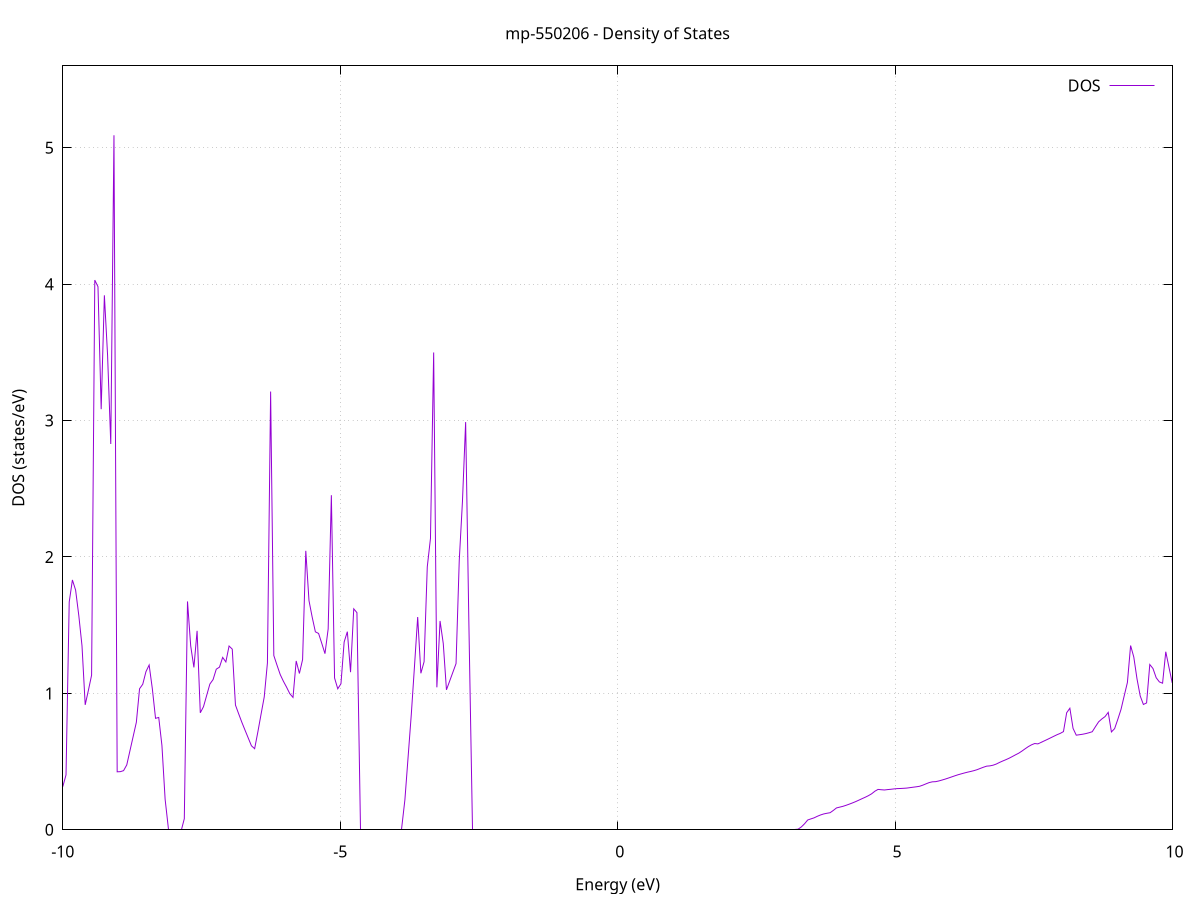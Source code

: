 set title 'mp-550206 - Density of States'
set xlabel 'Energy (eV)'
set ylabel 'DOS (states/eV)'
set grid
set xrange [-10:10]
set yrange [0:5.601]
set xzeroaxis lt -1
set terminal png size 800,600
set output 'mp-550206_dos_gnuplot.png'
plot '-' using 1:2 with lines title 'DOS'
-28.610100 0.000000
-28.552400 0.000000
-28.494800 0.000000
-28.437200 0.000000
-28.379600 0.000000
-28.322000 0.000000
-28.264400 0.000000
-28.206700 0.000000
-28.149100 0.000000
-28.091500 0.000000
-28.033900 0.000000
-27.976300 0.000000
-27.918700 0.000000
-27.861000 0.000000
-27.803400 0.000000
-27.745800 0.000000
-27.688200 0.000000
-27.630600 0.000000
-27.572900 0.000000
-27.515300 0.000000
-27.457700 0.000000
-27.400100 0.000000
-27.342500 0.000000
-27.284900 0.000000
-27.227200 0.000000
-27.169600 0.000000
-27.112000 0.000000
-27.054400 0.000000
-26.996800 0.000000
-26.939100 0.000000
-26.881500 0.000000
-26.823900 0.000000
-26.766300 0.000000
-26.708700 0.000000
-26.651100 0.000000
-26.593400 0.000000
-26.535800 0.000000
-26.478200 0.000000
-26.420600 0.000000
-26.363000 0.000000
-26.305300 0.000000
-26.247700 0.000000
-26.190100 0.000000
-26.132500 0.000000
-26.074900 0.000000
-26.017300 0.000000
-25.959600 0.000000
-25.902000 0.000000
-25.844400 0.000000
-25.786800 0.000000
-25.729200 0.000000
-25.671600 0.000000
-25.613900 0.000000
-25.556300 0.000000
-25.498700 0.000000
-25.441100 0.000000
-25.383500 0.000000
-25.325800 0.000000
-25.268200 0.000000
-25.210600 0.000000
-25.153000 0.000000
-25.095400 0.000000
-25.037800 0.000000
-24.980100 0.000000
-24.922500 0.000000
-24.864900 0.000000
-24.807300 0.000000
-24.749700 0.000000
-24.692000 0.000000
-24.634400 0.000000
-24.576800 0.000000
-24.519200 0.000000
-24.461600 0.000000
-24.404000 0.000000
-24.346300 0.000000
-24.288700 0.000000
-24.231100 0.000000
-24.173500 0.000000
-24.115900 0.000000
-24.058200 0.000000
-24.000600 0.000000
-23.943000 0.000000
-23.885400 0.000000
-23.827800 0.000000
-23.770200 0.000000
-23.712500 0.000000
-23.654900 0.000000
-23.597300 0.000000
-23.539700 0.000000
-23.482100 0.000000
-23.424500 0.000000
-23.366800 0.026800
-23.309200 0.324700
-23.251600 0.257000
-23.194000 0.285600
-23.136400 0.314200
-23.078700 0.316800
-23.021100 0.301200
-22.963500 0.315100
-22.905900 0.329000
-22.848300 0.343000
-22.790700 0.347500
-22.733000 0.357400
-22.675400 0.367300
-22.617800 0.379000
-22.560200 0.391700
-22.502600 0.404400
-22.444900 0.421100
-22.387300 0.449400
-22.329700 0.470500
-22.272100 0.491600
-22.214500 0.512500
-22.156900 0.533100
-22.099200 0.553700
-22.041600 0.646100
-21.984000 0.712300
-21.926400 0.774000
-21.868800 0.846400
-21.811100 0.945300
-21.753500 1.373600
-21.695900 1.150900
-21.638300 0.813200
-21.580700 0.826200
-21.523100 3.514100
-21.465400 3.202800
-21.407800 2.339200
-21.350200 1.834200
-21.292600 1.631000
-21.235000 1.373600
-21.177400 1.226700
-21.119700 1.077400
-21.062100 1.008100
-21.004500 0.348400
-20.946900 0.000000
-20.889300 0.000000
-20.831600 0.000000
-20.774000 0.000000
-20.716400 0.000000
-20.658800 0.000000
-20.601200 0.000000
-20.543600 0.000000
-20.485900 0.000000
-20.428300 0.000000
-20.370700 0.000000
-20.313100 0.000000
-20.255500 0.000000
-20.197800 0.000000
-20.140200 0.000000
-20.082600 0.000000
-20.025000 0.000000
-19.967400 0.000000
-19.909800 0.000000
-19.852100 0.000000
-19.794500 0.000000
-19.736900 0.000000
-19.679300 0.000000
-19.621700 0.000000
-19.564000 0.000000
-19.506400 0.000000
-19.448800 0.000000
-19.391200 0.000000
-19.333600 0.000000
-19.276000 0.000000
-19.218300 0.000000
-19.160700 0.000000
-19.103100 0.000000
-19.045500 0.000000
-18.987900 0.000000
-18.930300 0.000000
-18.872600 0.000000
-18.815000 0.000000
-18.757400 0.000000
-18.699800 0.000000
-18.642200 0.000000
-18.584500 0.000000
-18.526900 0.000000
-18.469300 0.000000
-18.411700 0.000000
-18.354100 0.000000
-18.296500 0.000000
-18.238800 0.000000
-18.181200 0.000000
-18.123600 0.000000
-18.066000 0.000000
-18.008400 0.000000
-17.950700 0.000000
-17.893100 0.000000
-17.835500 0.000000
-17.777900 0.000000
-17.720300 0.000000
-17.662700 0.000000
-17.605000 0.000000
-17.547400 0.000000
-17.489800 0.000000
-17.432200 0.000000
-17.374600 0.000000
-17.316900 0.000000
-17.259300 0.000000
-17.201700 0.000000
-17.144100 0.000000
-17.086500 0.000000
-17.028900 0.000000
-16.971200 0.000000
-16.913600 0.000000
-16.856000 0.000000
-16.798400 0.000000
-16.740800 0.000000
-16.683200 0.000000
-16.625500 0.000000
-16.567900 0.000000
-16.510300 0.000000
-16.452700 0.000000
-16.395100 0.000000
-16.337400 0.000000
-16.279800 0.000000
-16.222200 0.000000
-16.164600 0.000000
-16.107000 0.000000
-16.049400 0.000000
-15.991700 0.000000
-15.934100 0.000000
-15.876500 0.000000
-15.818900 0.000000
-15.761300 0.000000
-15.703600 0.000000
-15.646000 0.000000
-15.588400 0.000000
-15.530800 0.000000
-15.473200 0.000000
-15.415600 0.000000
-15.357900 0.000000
-15.300300 0.000000
-15.242700 0.000000
-15.185100 0.000000
-15.127500 0.000000
-15.069800 0.000000
-15.012200 0.000000
-14.954600 0.000000
-14.897000 0.000000
-14.839400 0.000000
-14.781800 0.000000
-14.724100 0.000000
-14.666500 0.000000
-14.608900 0.000000
-14.551300 0.000000
-14.493700 0.000000
-14.436100 0.000000
-14.378400 0.000000
-14.320800 0.000000
-14.263200 0.000000
-14.205600 0.000000
-14.148000 0.000000
-14.090300 0.000000
-14.032700 0.000000
-13.975100 0.000000
-13.917500 0.000000
-13.859900 0.000000
-13.802300 0.000000
-13.744600 0.000000
-13.687000 0.000000
-13.629400 0.000000
-13.571800 0.000000
-13.514200 0.000000
-13.456500 0.000000
-13.398900 0.000000
-13.341300 0.000000
-13.283700 0.000000
-13.226100 0.000000
-13.168500 0.000000
-13.110800 0.000000
-13.053200 0.000000
-12.995600 0.000000
-12.938000 0.000000
-12.880400 0.000000
-12.822700 0.000000
-12.765100 0.000000
-12.707500 0.000000
-12.649900 0.000000
-12.592300 0.000000
-12.534700 0.000000
-12.477000 0.000000
-12.419400 0.000000
-12.361800 0.000000
-12.304200 0.000000
-12.246600 0.000000
-12.189000 0.000000
-12.131300 0.000000
-12.073700 0.000000
-12.016100 0.000000
-11.958500 0.000000
-11.900900 0.000000
-11.843200 0.000000
-11.785600 0.000000
-11.728000 0.000000
-11.670400 0.026500
-11.612800 0.548900
-11.555200 0.769800
-11.497500 0.726900
-11.439900 0.812900
-11.382300 0.898900
-11.324700 1.257400
-11.267100 4.140300
-11.209400 2.633900
-11.151800 2.030800
-11.094200 1.289000
-11.036600 0.999700
-10.979000 0.679200
-10.921400 0.600800
-10.863700 0.522500
-10.806100 0.472100
-10.748500 0.763800
-10.690900 1.162400
-10.633300 1.526200
-10.575600 2.355200
-10.518000 2.185500
-10.460400 2.027500
-10.402800 2.060900
-10.345200 0.000000
-10.287600 0.000000
-10.229900 0.000000
-10.172300 0.246600
-10.114700 0.257800
-10.057100 0.287500
-9.999500 0.317100
-9.941900 0.402400
-9.884200 1.670000
-9.826600 1.831800
-9.769000 1.757400
-9.711400 1.570400
-9.653800 1.348800
-9.596100 0.915800
-9.538500 1.022700
-9.480900 1.133400
-9.423300 4.030300
-9.365700 3.981800
-9.308100 3.084000
-9.250400 3.918700
-9.192800 3.478900
-9.135200 2.828700
-9.077600 5.092000
-9.020000 0.425000
-8.962300 0.426100
-8.904700 0.433600
-8.847100 0.475600
-8.789500 0.579700
-8.731900 0.683800
-8.674300 0.788000
-8.616600 1.034000
-8.559000 1.067000
-8.501400 1.159000
-8.443800 1.208100
-8.386200 1.034500
-8.328500 0.817100
-8.270900 0.823600
-8.213300 0.618300
-8.155700 0.223500
-8.098100 0.000000
-8.040500 0.000000
-7.982800 0.000000
-7.925200 0.000000
-7.867600 0.000000
-7.810000 0.081100
-7.752400 1.674100
-7.694800 1.348600
-7.637100 1.190400
-7.579500 1.458600
-7.521900 0.857700
-7.464300 0.902300
-7.406700 0.985400
-7.349000 1.068500
-7.291400 1.101200
-7.233800 1.177500
-7.176200 1.192400
-7.118600 1.264000
-7.061000 1.230600
-7.003300 1.347300
-6.945700 1.324400
-6.888100 0.914500
-6.830500 0.850500
-6.772900 0.788100
-6.715200 0.729900
-6.657600 0.672800
-6.600000 0.615700
-6.542400 0.594600
-6.484800 0.716400
-6.427200 0.846200
-6.369500 0.973900
-6.311900 1.223600
-6.254300 3.213400
-6.196700 1.277600
-6.139100 1.206600
-6.081400 1.138200
-6.023800 1.088700
-5.966200 1.045100
-5.908600 0.997700
-5.851000 0.970500
-5.793400 1.237800
-5.735700 1.146000
-5.678100 1.248100
-5.620500 2.045500
-5.562900 1.680300
-5.505300 1.559200
-5.447700 1.451400
-5.390000 1.439500
-5.332400 1.366900
-5.274800 1.291200
-5.217200 1.472700
-5.159600 2.453100
-5.101900 1.112800
-5.044300 1.033700
-4.986700 1.070500
-4.929100 1.376800
-4.871500 1.452500
-4.813900 1.155700
-4.756200 1.620000
-4.698600 1.591900
-4.641000 0.000000
-4.583400 0.000000
-4.525800 0.000000
-4.468100 0.000000
-4.410500 0.000000
-4.352900 0.000000
-4.295300 0.000000
-4.237700 0.000000
-4.180100 0.000000
-4.122400 0.000000
-4.064800 0.000000
-4.007200 0.000000
-3.949600 0.000000
-3.892000 0.000000
-3.834300 0.219700
-3.776700 0.532300
-3.719100 0.844900
-3.661500 1.198800
-3.603900 1.560100
-3.546300 1.147400
-3.488600 1.231900
-3.431000 1.927900
-3.373400 2.136100
-3.315800 3.499600
-3.258200 1.044300
-3.200600 1.531100
-3.142900 1.365800
-3.085300 1.026100
-3.027700 1.090200
-2.970100 1.154400
-2.912500 1.218500
-2.854800 1.973800
-2.797200 2.405500
-2.739600 2.989500
-2.682000 1.533300
-2.624400 0.000000
-2.566800 0.000000
-2.509100 0.000000
-2.451500 0.000000
-2.393900 0.000000
-2.336300 0.000000
-2.278700 0.000000
-2.221000 0.000000
-2.163400 0.000000
-2.105800 0.000000
-2.048200 0.000000
-1.990600 0.000000
-1.933000 0.000000
-1.875300 0.000000
-1.817700 0.000000
-1.760100 0.000000
-1.702500 0.000000
-1.644900 0.000000
-1.587200 0.000000
-1.529600 0.000000
-1.472000 0.000000
-1.414400 0.000000
-1.356800 0.000000
-1.299200 0.000000
-1.241500 0.000000
-1.183900 0.000000
-1.126300 0.000000
-1.068700 0.000000
-1.011100 0.000000
-0.953500 0.000000
-0.895800 0.000000
-0.838200 0.000000
-0.780600 0.000000
-0.723000 0.000000
-0.665400 0.000000
-0.607700 0.000000
-0.550100 0.000000
-0.492500 0.000000
-0.434900 0.000000
-0.377300 0.000000
-0.319700 0.000000
-0.262000 0.000000
-0.204400 0.000000
-0.146800 0.000000
-0.089200 0.000000
-0.031600 0.000000
0.026100 0.000000
0.083700 0.000000
0.141300 0.000000
0.198900 0.000000
0.256500 0.000000
0.314100 0.000000
0.371800 0.000000
0.429400 0.000000
0.487000 0.000000
0.544600 0.000000
0.602200 0.000000
0.659900 0.000000
0.717500 0.000000
0.775100 0.000000
0.832700 0.000000
0.890300 0.000000
0.947900 0.000000
1.005600 0.000000
1.063200 0.000000
1.120800 0.000000
1.178400 0.000000
1.236000 0.000000
1.293600 0.000000
1.351300 0.000000
1.408900 0.000000
1.466500 0.000000
1.524100 0.000000
1.581700 0.000000
1.639400 0.000000
1.697000 0.000000
1.754600 0.000000
1.812200 0.000000
1.869800 0.000000
1.927400 0.000000
1.985100 0.000000
2.042700 0.000000
2.100300 0.000000
2.157900 0.000000
2.215500 0.000000
2.273200 0.000000
2.330800 0.000000
2.388400 0.000000
2.446000 0.000000
2.503600 0.000000
2.561200 0.000000
2.618900 0.000000
2.676500 0.000000
2.734100 0.000000
2.791700 0.000000
2.849300 0.000000
2.907000 0.000000
2.964600 0.000000
3.022200 0.000000
3.079800 0.000000
3.137400 0.000000
3.195000 0.000000
3.252700 0.004400
3.310300 0.020800
3.367900 0.043800
3.425500 0.071800
3.483100 0.079800
3.540700 0.087500
3.598400 0.098800
3.656000 0.108500
3.713600 0.116100
3.771200 0.121000
3.828800 0.125100
3.886500 0.141700
3.944100 0.160200
4.001700 0.166000
4.059300 0.171800
4.116900 0.179400
4.174500 0.187900
4.232200 0.196900
4.289800 0.206500
4.347400 0.217200
4.405000 0.228100
4.462600 0.238600
4.520300 0.250200
4.577900 0.263900
4.635500 0.282600
4.693100 0.296000
4.750700 0.293600
4.808300 0.291800
4.866000 0.294600
4.923600 0.296900
4.981200 0.299700
5.038800 0.301900
5.096400 0.302700
5.154100 0.304100
5.211700 0.305700
5.269300 0.309000
5.326900 0.312200
5.384500 0.315200
5.442100 0.319000
5.499800 0.327100
5.557400 0.336800
5.615000 0.346100
5.672600 0.351600
5.730200 0.352800
5.787800 0.357900
5.845500 0.364500
5.903100 0.371500
5.960700 0.379300
6.018300 0.387400
6.075900 0.395500
6.133600 0.403200
6.191200 0.409900
6.248800 0.416400
6.306400 0.422400
6.364000 0.427600
6.421600 0.433600
6.479300 0.440800
6.536900 0.450000
6.594500 0.458900
6.652100 0.466600
6.709700 0.468600
6.767400 0.473600
6.825000 0.482100
6.882600 0.493800
6.940200 0.504200
6.997800 0.514000
7.055400 0.524700
7.113100 0.536900
7.170700 0.549600
7.228300 0.561500
7.285900 0.576800
7.343500 0.593600
7.401200 0.609700
7.458800 0.622900
7.516400 0.632400
7.574000 0.629800
7.631600 0.640800
7.689200 0.651800
7.746900 0.662900
7.804500 0.674300
7.862100 0.685800
7.919700 0.697100
7.977300 0.706800
8.034900 0.719800
8.092600 0.858000
8.150200 0.891200
8.207800 0.743500
8.265400 0.693600
8.323000 0.697000
8.380700 0.700500
8.438300 0.705400
8.495900 0.711500
8.553500 0.718900
8.611100 0.755800
8.668700 0.791500
8.726400 0.812500
8.784000 0.829700
8.841600 0.860900
8.899200 0.717400
8.956800 0.741500
9.014500 0.810000
9.072100 0.882500
9.129700 0.982200
9.187300 1.079900
9.244900 1.350800
9.302500 1.266300
9.360200 1.106700
9.417800 0.981500
9.475400 0.918800
9.533000 0.930100
9.590600 1.211800
9.648300 1.182400
9.705900 1.114900
9.763500 1.084200
9.821100 1.074700
9.878700 1.305400
9.936300 1.191300
9.994000 1.078900
10.051600 1.067300
10.109200 1.041200
10.166800 0.961700
10.224400 0.892100
10.282000 0.832900
10.339700 0.789000
10.397300 0.769400
10.454900 0.809900
10.512500 0.893400
10.570100 1.259300
10.627800 1.522400
10.685400 1.425400
10.743000 1.110000
10.800600 1.122700
10.858200 0.913300
10.915800 0.915600
10.973500 1.013300
11.031100 1.071700
11.088700 1.087100
11.146300 1.176000
11.203900 1.172000
11.261600 0.773900
11.319200 0.591600
11.376800 0.583800
11.434400 0.501400
11.492000 0.220900
11.549600 0.369500
11.607300 1.335800
11.664900 1.860700
11.722500 2.248500
11.780100 3.235000
11.837700 2.369000
11.895300 0.863800
11.953000 0.483300
12.010600 0.321700
12.068200 0.459800
12.125800 0.725200
12.183400 1.515200
12.241100 1.649100
12.298700 1.341700
12.356300 1.235800
12.413900 1.364900
12.471500 1.280100
12.529100 1.294800
12.586800 1.432200
12.644400 1.635400
12.702000 1.978100
12.759600 1.668000
12.817200 1.700400
12.874900 1.494500
12.932500 1.266800
12.990100 0.859100
13.047700 0.731500
13.105300 0.675600
13.162900 0.692300
13.220600 0.810800
13.278200 0.827500
13.335800 0.765400
13.393400 0.732500
13.451000 0.765500
13.508700 0.815600
13.566300 0.826400
13.623900 0.988800
13.681500 0.893800
13.739100 0.854400
13.796700 0.948000
13.854400 0.989300
13.912000 0.957800
13.969600 0.954700
14.027200 0.957000
14.084800 0.940100
14.142400 0.889700
14.200100 0.879200
14.257700 0.859300
14.315300 0.827800
14.372900 0.806100
14.430500 0.753900
14.488200 0.734800
14.545800 0.736500
14.603400 0.742900
14.661000 0.752100
14.718600 0.790400
14.776200 0.877500
14.833900 0.997900
14.891500 0.999800
14.949100 1.009500
15.006700 1.053600
15.064300 1.012500
15.122000 0.912900
15.179600 0.869800
15.237200 0.860500
15.294800 0.864300
15.352400 0.858800
15.410000 0.891600
15.467700 0.981700
15.525300 1.114600
15.582900 1.136200
15.640500 1.183900
15.698100 1.370100
15.755800 1.568500
15.813400 0.967000
15.871000 0.948100
15.928600 0.959700
15.986200 0.979400
16.043800 1.009300
16.101500 1.054800
16.159100 1.042900
16.216700 1.065700
16.274300 1.395400
16.331900 1.830900
16.389500 1.270400
16.447200 1.282900
16.504800 1.317900
16.562400 1.417400
16.620000 1.517400
16.677600 1.640700
16.735300 1.676500
16.792900 1.562300
16.850500 1.507500
16.908100 1.512500
16.965700 1.635800
17.023300 1.004800
17.081000 0.957900
17.138600 0.951200
17.196200 0.949000
17.253800 0.914900
17.311400 0.874100
17.369100 0.835700
17.426700 0.801900
17.484300 0.775400
17.541900 0.755200
17.599500 0.740200
17.657100 0.734100
17.714800 0.732100
17.772400 0.732300
17.830000 0.730700
17.887600 0.731100
17.945200 0.726300
18.002900 0.718600
18.060500 0.717800
18.118100 0.724900
18.175700 0.733100
18.233300 0.776800
18.290900 0.780500
18.348600 0.802100
18.406200 0.819000
18.463800 0.904700
18.521400 1.023600
18.579000 1.250400
18.636600 1.422500
18.694300 1.435000
18.751900 1.356100
18.809500 1.294500
18.867100 1.230200
18.924700 1.236300
18.982400 1.279000
19.040000 1.316700
19.097600 1.227500
19.155200 1.184300
19.212800 1.142300
19.270400 1.118100
19.328100 1.102700
19.385700 1.063500
19.443300 1.033600
19.500900 0.991900
19.558500 0.974900
19.616200 1.043100
19.673800 1.199000
19.731400 1.245800
19.789000 1.223700
19.846600 1.155400
19.904200 1.133000
19.961900 1.095400
20.019500 1.075800
20.077100 1.074300
20.134700 1.082100
20.192300 1.095800
20.250000 1.113400
20.307600 1.162700
20.365200 1.349700
20.422800 1.465400
20.480400 1.462100
20.538000 1.387500
20.595700 1.339500
20.653300 1.243600
20.710900 1.140800
20.768500 1.069700
20.826100 1.047300
20.883700 1.009500
20.941400 0.951300
20.999000 0.917500
21.056600 0.900000
21.114200 0.878400
21.171800 0.825700
21.229500 0.810300
21.287100 0.802200
21.344700 0.822000
21.402300 0.834100
21.459900 0.855400
21.517500 0.931700
21.575200 1.013200
21.632800 1.033400
21.690400 1.045000
21.748000 1.148400
21.805600 1.156800
21.863300 1.180300
21.920900 1.225800
21.978500 1.183300
22.036100 1.124300
22.093700 1.050200
22.151300 1.046200
22.209000 0.999900
22.266600 0.899600
22.324200 0.873500
22.381800 0.856800
22.439400 0.821400
22.497100 0.798800
22.554700 0.801700
22.612300 0.813800
22.669900 0.833000
22.727500 0.858200
22.785100 0.917100
22.842800 1.008700
22.900400 1.185900
22.958000 1.389000
23.015600 1.188800
23.073200 1.077600
23.130800 1.036300
23.188500 1.009900
23.246100 0.974700
23.303700 0.986200
23.361300 1.239700
23.418900 1.361500
23.476600 1.435300
23.534200 1.374100
23.591800 1.311400
23.649400 1.365200
23.707000 1.457100
23.764600 1.486100
23.822300 1.483900
23.879900 1.419000
23.937500 1.314100
23.995100 1.266100
24.052700 1.314300
24.110400 1.185900
24.168000 1.090500
24.225600 1.063300
24.283200 1.081000
24.340800 1.116800
24.398400 1.096500
24.456100 1.058800
24.513700 1.045100
24.571300 1.062700
24.628900 1.065500
24.686500 1.089900
24.744200 1.130000
24.801800 1.168800
24.859400 1.329000
24.917000 1.406100
24.974600 1.412600
25.032200 1.465800
25.089900 1.367500
25.147500 1.302000
25.205100 1.234400
25.262700 1.217000
25.320300 1.284100
25.377900 1.137000
25.435600 1.033500
25.493200 0.932000
25.550800 0.882200
25.608400 0.861500
25.666000 0.945900
25.723700 0.864900
25.781300 0.985300
25.838900 1.000700
25.896500 1.049200
25.954100 1.041300
26.011700 1.047900
26.069400 1.130200
26.127000 1.184300
26.184600 1.200100
26.242200 1.185300
26.299800 1.167100
26.357500 1.178400
26.415100 1.204300
26.472700 1.141600
26.530300 1.199600
26.587900 1.273900
26.645500 1.273100
26.703200 1.224200
26.760800 1.185000
26.818400 1.155900
26.876000 1.091500
26.933600 1.132900
26.991300 1.173100
27.048900 1.323300
27.106500 1.356800
27.164100 1.272200
27.221700 1.155400
27.279300 1.139500
27.337000 1.163200
27.394600 1.275600
27.452200 1.320900
27.509800 1.411700
27.567400 1.340800
27.625000 1.359000
27.682700 1.349200
27.740300 1.372900
27.797900 1.158700
27.855500 1.078900
27.913100 1.057600
27.970800 0.953200
28.028400 0.884000
28.086000 0.843700
28.143600 1.045800
28.201200 1.050800
28.258800 1.157500
28.316500 1.297200
28.374100 1.395500
28.431700 1.423500
28.489300 1.428500
28.546900 1.427200
28.604600 1.453700
28.662200 1.522000
28.719800 1.577900
28.777400 1.562900
28.835000 1.551100
28.892600 1.545400
28.950300 1.547900
29.007900 1.484400
29.065500 1.434800
29.123100 1.250200
29.180700 1.093400
29.238400 1.112100
29.296000 1.250100
29.353600 1.195100
29.411200 1.251000
29.468800 1.264500
29.526400 1.344400
29.584100 1.386000
29.641700 1.294000
29.699300 1.232200
29.756900 1.085200
29.814500 1.063500
29.872100 1.237800
29.929800 1.338900
29.987400 1.511000
30.045000 1.573900
30.102600 1.707700
30.160200 1.658800
30.217900 1.534900
30.275500 1.446000
30.333100 1.364500
30.390700 1.273600
30.448300 1.317800
30.505900 1.304200
30.563600 1.289700
30.621200 1.295900
30.678800 1.333000
30.736400 1.339100
30.794000 1.443600
30.851700 1.488200
30.909300 1.524700
30.966900 1.553600
31.024500 1.615000
31.082100 1.718800
31.139700 1.705800
31.197400 1.574200
31.255000 1.505300
31.312600 1.504600
31.370200 1.491900
31.427800 1.560000
31.485500 1.742100
31.543100 1.752200
31.600700 1.686400
31.658300 1.740700
31.715900 1.751700
31.773500 1.697600
31.831200 1.687100
31.888800 1.624000
31.946400 1.535400
32.004000 1.476100
32.061600 1.463100
32.119200 1.461800
32.176900 1.560300
32.234500 1.857100
32.292100 1.645500
32.349700 1.585000
32.407300 1.580600
32.465000 1.610400
32.522600 1.736300
32.580200 1.991700
32.637800 2.109300
32.695400 1.851700
32.753000 1.649500
32.810700 1.535700
32.868300 1.522800
32.925900 1.579500
32.983500 1.677800
33.041100 1.853700
33.098800 1.914900
33.156400 2.020100
33.214000 1.932000
33.271600 1.895800
33.329200 1.701300
33.386800 1.538600
33.444500 1.512400
33.502100 1.440600
33.559700 1.409100
33.617300 1.447700
33.674900 1.520200
33.732600 1.512700
33.790200 1.606000
33.847800 1.694600
33.905400 1.592600
33.963000 1.645500
34.020600 1.604100
34.078300 1.647800
34.135900 1.815900
34.193500 1.758600
34.251100 1.673700
34.308700 1.636000
34.366300 1.594200
34.424000 1.475500
34.481600 1.458400
34.539200 1.406800
34.596800 1.360700
34.654400 1.316700
34.712100 1.257900
34.769700 1.241500
34.827300 1.254100
34.884900 1.348600
34.942500 1.524300
35.000100 1.601500
35.057800 1.583800
35.115400 1.651500
35.173000 1.744300
35.230600 1.731300
35.288200 1.751400
35.345900 1.699300
35.403500 1.593900
35.461100 1.541300
35.518700 1.517000
35.576300 1.511000
35.633900 1.457000
35.691600 1.456200
35.749200 1.460300
35.806800 1.516000
35.864400 1.615800
35.922000 1.542500
35.979700 1.573000
36.037300 1.632200
36.094900 1.657400
36.152500 1.501600
36.210100 1.456100
36.267700 1.455000
36.325400 1.417900
36.383000 1.417400
36.440600 1.347600
36.498200 1.325700
36.555800 1.341000
36.613400 1.474900
36.671100 1.460400
36.728700 1.429100
36.786300 1.402300
36.843900 1.357100
36.901500 1.355100
36.959200 1.394400
37.016800 1.432500
37.074400 1.463400
37.132000 1.482000
37.189600 1.516500
37.247200 1.549900
37.304900 1.593200
37.362500 1.568000
37.420100 1.549800
37.477700 1.492000
37.535300 1.429400
37.593000 1.395500
37.650600 1.349900
37.708200 1.266600
37.765800 1.325500
37.823400 1.353800
37.881000 1.406700
37.938700 1.438100
37.996300 1.472900
38.053900 1.520800
38.111500 1.453800
38.169100 1.396500
38.226800 1.384100
38.284400 1.411500
38.342000 1.445600
38.399600 1.468800
38.457200 1.533100
38.514800 1.655100
38.572500 1.676000
38.630100 1.675900
38.687700 1.644300
38.745300 1.649500
38.802900 1.650400
38.860500 1.660400
38.918200 1.717400
38.975800 1.721500
39.033400 1.748300
39.091000 1.772000
39.148600 1.811500
39.206300 1.838200
39.263900 1.891200
39.321500 1.837500
39.379100 1.737700
39.436700 1.666900
39.494300 1.639300
39.552000 1.627100
39.609600 1.622900
39.667200 1.615400
39.724800 1.601400
39.782400 1.552400
39.840100 1.556600
39.897700 1.591700
39.955300 1.646300
40.012900 1.670800
40.070500 1.597000
40.128100 1.529900
40.185800 1.433500
40.243400 1.362800
40.301000 1.331100
40.358600 1.382500
40.416200 1.486600
40.473900 1.543000
40.531500 1.461800
40.589100 1.439600
40.646700 1.384700
40.704300 1.354000
40.761900 1.354400
40.819600 1.351000
40.877200 1.326900
40.934800 1.359300
40.992400 1.486200
41.050000 1.729500
41.107600 1.709200
41.165300 1.699900
41.222900 1.625900
41.280500 1.659300
41.338100 1.678200
41.395700 1.656900
41.453400 1.667500
41.511000 1.714900
41.568600 1.747300
41.626200 1.779800
41.683800 1.763300
41.741400 1.753900
41.799100 1.735400
41.856700 1.703100
41.914300 1.675200
41.971900 1.610700
42.029500 1.599900
42.087200 1.608600
42.144800 1.586000
42.202400 1.518700
42.260000 1.497000
42.317600 1.501600
42.375200 1.539400
42.432900 1.555900
42.490500 1.548900
42.548100 1.607500
42.605700 1.590000
42.663300 1.684400
42.721000 1.825500
42.778600 1.781700
42.836200 1.889500
42.893800 1.897900
42.951400 1.823100
43.009000 1.692700
43.066700 1.617500
43.124300 1.508900
43.181900 1.497400
43.239500 1.549700
43.297100 1.592500
43.354700 1.657000
43.412400 1.701400
43.470000 1.736000
43.527600 1.847200
43.585200 1.949600
43.642800 1.972200
43.700500 1.872800
43.758100 1.875700
43.815700 1.981900
43.873300 2.014800
43.930900 1.853500
43.988500 1.789000
44.046200 1.728500
44.103800 1.683900
44.161400 1.644200
44.219000 1.615500
44.276600 1.658600
44.334300 1.689200
44.391900 1.620000
44.449500 1.631600
44.507100 1.651600
44.564700 1.627500
44.622300 1.594600
44.680000 1.584600
44.737600 1.652100
44.795200 1.690100
44.852800 1.710900
44.910400 1.721200
44.968100 1.724000
45.025700 1.716700
45.083300 1.805200
45.140900 1.864000
45.198500 1.956200
45.256100 1.989600
45.313800 2.022600
45.371400 1.960200
45.429000 1.926500
45.486600 1.804400
45.544200 1.660700
45.601800 1.631700
45.659500 1.709000
45.717100 1.672500
45.774700 1.637700
45.832300 1.630400
45.889900 1.526200
45.947600 1.484600
46.005200 1.462900
46.062800 1.495000
46.120400 1.513100
46.178000 1.549300
46.235600 1.606500
46.293300 1.669200
46.350900 1.678700
46.408500 1.721500
46.466100 1.849200
46.523700 1.617400
46.581400 1.558900
46.639000 1.484900
46.696600 1.488800
46.754200 1.559200
46.811800 1.655300
46.869400 1.712100
46.927100 1.743900
46.984700 1.770200
47.042300 1.863200
47.099900 1.918200
47.157500 1.890200
47.215200 1.818400
47.272800 1.837000
47.330400 1.722500
47.388000 1.791800
47.445600 1.834400
47.503200 1.991900
47.560900 2.022700
47.618500 1.928500
47.676100 1.695300
47.733700 1.601900
47.791300 1.611800
47.848900 1.686400
47.906600 1.819000
47.964200 1.972100
48.021800 2.042100
48.079400 2.014900
48.137000 1.905600
48.194700 1.709200
48.252300 1.510000
48.309900 1.394700
48.367500 1.358500
48.425100 1.475000
48.482700 1.671900
48.540400 1.844000
48.598000 1.873900
48.655600 1.897100
48.713200 1.855700
48.770800 1.821700
48.828500 1.760500
48.886100 1.651100
48.943700 1.552000
49.001300 1.436400
49.058900 1.360400
49.116500 1.372000
49.174200 1.467600
49.231800 1.624900
49.289400 1.819700
49.347000 1.804100
49.404600 1.869200
49.462300 1.875500
49.519900 1.753200
49.577500 1.696000
49.635100 1.822900
49.692700 1.747600
49.750300 1.744000
49.808000 1.746200
49.865600 1.624400
49.923200 1.629900
49.980800 1.767000
50.038400 2.125600
50.096000 2.102900
50.153700 2.046100
50.211300 2.276400
50.268900 2.010500
50.326500 1.942500
50.384100 1.823200
50.441800 1.750300
50.499400 1.828900
50.557000 1.800900
50.614600 1.687900
50.672200 1.626100
50.729800 1.641300
50.787500 1.664900
50.845100 1.635900
50.902700 1.576000
50.960300 1.565300
51.017900 1.553500
51.075600 1.555900
51.133200 1.601200
51.190800 1.626600
51.248400 1.689700
51.306000 1.732000
51.363600 1.808200
51.421300 1.816600
51.478900 1.777700
51.536500 1.833300
51.594100 1.876500
51.651700 2.018500
51.709400 1.835800
51.767000 1.769700
51.824600 1.795000
51.882200 1.821300
51.939800 1.662400
51.997400 1.598000
52.055100 1.645300
52.112700 1.725800
52.170300 1.845300
52.227900 2.043300
52.285500 2.016300
52.343100 1.883000
52.400800 1.770300
52.458400 1.660600
52.516000 1.602900
52.573600 1.624500
52.631200 1.728200
52.688900 1.810900
52.746500 1.783400
52.804100 1.739700
52.861700 1.743900
52.919300 1.762000
52.976900 1.723700
53.034600 1.812100
53.092200 1.957200
53.149800 2.014100
53.207400 2.008600
53.265000 1.995600
53.322700 2.003400
53.380300 1.990500
53.437900 1.930800
53.495500 1.841600
53.553100 1.744500
53.610700 1.648400
53.668400 1.665400
53.726000 1.710000
53.783600 1.800400
53.841200 2.017600
53.898800 2.164400
53.956500 1.997800
54.014100 1.847500
54.071700 1.735300
54.129300 1.594700
54.186900 1.485100
54.244500 1.441300
54.302200 1.551500
54.359800 1.584800
54.417400 1.588200
54.475000 1.616100
54.532600 1.620400
54.590200 1.577800
54.647900 1.534800
54.705500 1.563300
54.763100 1.613000
54.820700 1.673100
54.878300 1.747600
54.936000 1.804800
54.993600 1.850900
55.051200 1.870400
55.108800 1.938200
55.166400 2.074600
55.224000 2.046800
55.281700 1.934700
55.339300 1.906100
55.396900 1.934100
55.454500 1.977500
55.512100 1.976500
55.569800 2.052500
55.627400 1.859700
55.685000 1.826600
55.742600 1.799800
55.800200 1.867300
55.857800 1.776700
55.915500 1.681500
55.973100 1.711900
56.030700 1.736200
56.088300 1.591100
56.145900 1.532300
56.203600 1.521800
56.261200 1.640000
56.318800 1.579700
56.376400 1.549600
56.434000 1.692400
56.491600 1.814300
56.549300 1.785600
56.606900 1.843700
56.664500 1.929800
56.722100 1.922800
56.779700 1.820000
56.837300 1.788800
56.895000 1.735100
56.952600 1.742600
57.010200 1.921500
57.067800 1.819500
57.125400 1.959500
57.183100 2.037000
57.240700 2.077800
57.298300 2.013400
57.355900 1.879700
57.413500 1.812200
57.471100 1.867400
57.528800 1.956600
57.586400 1.981100
57.644000 1.963100
57.701600 1.937800
57.759200 1.883900
57.816900 1.853400
57.874500 1.851000
57.932100 1.850300
57.989700 1.867100
58.047300 1.901300
58.104900 1.937900
58.162600 2.034000
58.220200 2.062400
58.277800 2.051200
58.335400 2.033700
58.393000 2.065900
58.450700 2.110800
58.508300 2.104800
58.565900 2.118700
58.623500 2.108200
58.681100 2.148100
58.738700 2.095500
58.796400 2.101200
58.854000 1.985800
58.911600 2.002900
58.969200 1.775300
59.026800 1.754400
59.084400 1.754300
59.142100 1.824900
59.199700 2.014600
59.257300 1.993200
59.314900 1.774400
59.372500 1.709800
59.430200 1.697400
59.487800 1.676300
59.545400 1.775000
59.603000 1.910500
59.660600 1.924700
59.718200 1.961700
59.775900 1.981000
59.833500 2.023500
59.891100 2.068100
59.948700 2.048500
60.006300 1.965800
60.064000 1.927000
60.121600 1.975100
60.179200 2.005500
60.236800 2.116500
60.294400 2.045600
60.352000 1.979600
60.409700 1.989300
60.467300 2.022100
60.524900 1.933200
60.582500 1.848200
60.640100 1.867100
60.697800 1.991100
60.755400 2.075700
60.813000 2.039500
60.870600 1.991500
60.928200 1.971800
60.985800 1.990800
61.043500 2.007500
61.101100 2.018500
61.158700 2.014500
61.216300 2.043300
61.273900 1.877600
61.331500 1.898300
61.389200 1.904200
61.446800 1.911200
61.504400 1.908800
61.562000 1.947200
61.619600 2.023500
61.677300 1.999700
61.734900 2.113900
61.792500 2.178300
61.850100 2.060900
61.907700 2.044600
61.965300 1.870700
62.023000 1.850100
62.080600 1.855100
62.138200 1.847100
62.195800 1.917600
62.253400 2.030900
62.311100 2.129600
62.368700 2.201200
62.426300 2.245000
62.483900 2.387700
62.541500 2.314900
62.599100 2.245900
62.656800 2.102000
62.714400 2.202300
62.772000 2.160800
62.829600 2.100000
62.887200 2.129600
62.944900 2.076700
63.002500 1.937500
63.060100 1.929600
63.117700 2.048000
63.175300 2.096600
63.232900 2.093200
63.290600 2.072700
63.348200 2.095100
63.405800 2.210300
63.463400 2.303700
63.521000 2.221800
63.578600 2.272600
63.636300 2.295000
63.693900 2.293900
63.751500 2.173600
63.809100 2.109100
63.866700 2.022600
63.924400 2.006500
63.982000 2.021700
64.039600 2.119600
64.097200 2.149900
64.154800 2.102100
64.212400 2.000100
64.270100 2.048100
64.327700 2.217800
64.385300 2.288900
64.442900 2.332100
64.500500 2.303000
64.558200 2.233600
64.615800 2.140500
64.673400 2.094800
64.731000 2.066700
64.788600 2.070700
64.846200 2.091400
64.903900 2.096200
64.961500 2.102600
65.019100 2.162800
65.076700 2.225400
65.134300 2.147500
65.192000 2.148400
65.249600 2.092300
65.307200 2.079000
65.364800 2.106200
65.422400 2.148500
65.480000 2.197300
65.537700 2.209600
65.595300 2.201800
65.652900 2.189900
65.710500 2.273800
65.768100 2.311300
65.825700 2.330300
65.883400 2.235300
65.941000 2.087000
65.998600 1.986800
66.056200 1.959500
66.113800 2.003000
66.171500 2.195400
66.229100 2.223200
66.286700 2.081900
66.344300 1.972000
66.401900 1.913400
66.459500 1.896500
66.517200 1.910400
66.574800 1.925600
66.632400 2.053300
66.690000 2.093800
66.747600 2.154600
66.805300 2.279100
66.862900 2.197300
66.920500 2.142300
66.978100 2.228300
67.035700 2.171100
67.093300 2.226900
67.151000 2.225900
67.208600 2.197300
67.266200 2.126400
67.323800 2.090200
67.381400 2.095400
67.439100 2.173200
67.496700 2.161000
67.554300 2.140500
67.611900 2.197600
67.669500 2.189100
67.727100 2.144200
67.784800 2.123400
67.842400 2.136000
67.900000 2.185400
67.957600 2.220100
68.015200 2.233100
68.072800 2.220900
68.130500 2.229200
68.188100 2.223500
68.245700 2.185400
68.303300 2.100700
68.360900 2.071000
68.418600 2.059200
68.476200 2.048800
68.533800 2.038000
68.591400 2.028700
68.649000 2.067700
68.706600 1.996900
68.764300 2.070000
68.821900 2.254000
68.879500 2.190200
68.937100 2.129800
68.994700 2.105900
69.052400 2.071800
69.110000 2.121000
69.167600 2.072800
69.225200 2.065100
69.282800 2.046400
69.340400 2.018400
69.398100 2.050400
69.455700 1.990700
69.513300 2.050200
69.570900 2.001700
69.628500 1.992900
69.686200 2.023300
69.743800 2.106900
69.801400 2.170500
69.859000 2.280000
69.916600 2.321500
69.974200 2.230100
70.031900 2.216700
70.089500 2.247100
70.147100 2.287200
70.204700 2.318000
70.262300 2.300700
70.319900 2.193000
70.377600 2.296400
70.435200 2.143600
70.492800 2.043200
70.550400 2.126900
70.608000 2.140700
70.665700 2.057500
70.723300 1.962300
70.780900 1.981000
70.838500 1.961000
70.896100 1.877200
70.953700 1.862100
71.011400 1.948700
71.069000 1.981400
71.126600 1.949600
71.184200 2.008400
71.241800 2.043700
71.299500 2.010500
71.357100 1.932300
71.414700 1.944800
71.472300 2.001400
71.529900 2.013300
71.587500 1.986400
71.645200 1.996000
71.702800 2.036700
71.760400 2.032000
71.818000 2.057000
71.875600 2.076800
71.933300 2.151000
71.990900 2.213100
72.048500 2.259400
72.106100 2.233300
72.163700 2.280200
72.221300 2.259100
72.279000 2.187600
72.336600 2.190800
72.394200 2.223000
72.451800 2.244600
72.509400 2.241900
72.567000 2.284100
72.624700 2.276100
72.682300 2.286500
72.739900 2.264400
72.797500 2.273000
72.855100 2.174500
72.912800 2.101300
72.970400 2.090200
73.028000 2.096100
73.085600 2.102100
73.143200 2.123800
73.200800 2.115100
73.258500 2.108800
73.316100 2.118600
73.373700 2.154400
73.431300 2.211100
73.488900 2.240900
73.546600 2.233000
73.604200 2.245300
73.661800 2.251400
73.719400 2.234700
73.777000 2.228700
73.834600 2.170200
73.892300 2.152000
73.949900 2.207000
74.007500 2.277400
74.065100 2.320900
74.122700 2.352100
74.180300 2.327800
74.238000 2.258200
74.295600 2.214700
74.353200 2.179100
74.410800 2.173400
74.468400 2.180700
74.526100 2.173400
74.583700 2.090100
74.641300 2.107200
74.698900 2.208900
74.756500 2.186900
74.814100 2.161100
74.871800 2.124700
74.929400 2.115500
74.987000 2.126900
75.044600 2.242000
75.102200 2.306700
75.159900 2.278800
75.217500 2.219300
75.275100 2.169900
75.332700 2.120500
75.390300 2.134100
75.447900 2.162300
75.505600 2.146200
75.563200 2.152800
75.620800 2.205700
75.678400 2.175200
75.736000 2.107500
75.793700 2.039200
75.851300 1.928100
75.908900 1.899900
75.966500 1.929400
76.024100 1.924400
76.081700 1.939000
76.139400 1.904400
76.197000 1.906200
76.254600 1.801400
76.312200 1.754700
76.369800 1.716200
76.427400 1.677500
76.485100 1.674400
76.542700 1.693000
76.600300 1.696600
76.657900 1.692900
76.715500 1.699100
76.773200 1.702400
76.830800 1.694400
76.888400 1.719700
76.946000 1.715900
77.003600 1.660900
77.061200 1.561500
77.118900 1.529800
77.176500 1.548400
77.234100 1.575400
77.291700 1.504600
77.349300 1.513100
77.407000 1.411600
77.464600 1.391300
77.522200 1.396800
77.579800 1.442700
77.637400 1.596200
77.695000 1.481600
77.752700 1.378100
77.810300 1.325100
77.867900 1.319200
77.925500 1.303600
77.983100 1.272100
78.040800 1.213000
78.098400 1.175500
78.156000 1.118800
78.213600 1.062900
78.271200 1.007900
78.328800 0.960400
78.386500 0.906000
78.444100 0.845600
78.501700 0.788800
78.559300 0.746100
78.616900 0.724500
78.674500 0.695600
78.732200 0.626200
78.789800 0.587500
78.847400 0.570600
78.905000 0.559700
78.962600 0.549700
79.020300 0.560900
79.077900 0.575900
79.135500 0.569400
79.193100 0.545300
79.250700 0.522000
79.308300 0.532400
79.366000 0.596000
79.423600 0.551100
79.481200 0.494000
79.538800 0.419400
79.596400 0.374100
79.654100 0.332700
79.711700 0.317800
79.769300 0.307800
79.826900 0.295100
79.884500 0.274600
79.942100 0.288400
79.999800 0.319100
80.057400 0.292600
80.115000 0.213900
80.172600 0.204900
80.230200 0.194300
80.287900 0.187000
80.345500 0.166000
80.403100 0.128000
80.460700 0.126800
80.518300 0.097500
80.575900 0.042000
80.633600 0.014500
80.691200 0.002000
80.748800 0.000000
80.806400 0.000000
80.864000 0.000000
80.921600 0.000000
80.979300 0.000000
81.036900 0.000000
81.094500 0.000000
81.152100 0.000000
81.209700 0.000000
81.267400 0.000000
81.325000 0.000000
81.382600 0.000000
81.440200 0.000000
81.497800 0.000000
81.555400 0.000000
81.613100 0.000000
81.670700 0.000000
81.728300 0.000000
81.785900 0.000000
81.843500 0.000000
81.901200 0.000000
81.958800 0.000000
82.016400 0.000000
82.074000 0.000000
82.131600 0.000000
82.189200 0.000000
82.246900 0.000000
82.304500 0.000000
82.362100 0.000000
82.419700 0.000000
82.477300 0.000000
82.535000 0.000000
82.592600 0.000000
82.650200 0.000000
82.707800 0.000000
82.765400 0.000000
82.823000 0.000000
82.880700 0.000000
82.938300 0.000000
82.995900 0.000000
83.053500 0.000000
83.111100 0.000000
83.168700 0.000000
83.226400 0.000000
83.284000 0.000000
83.341600 0.000000
83.399200 0.000000
83.456800 0.000000
83.514500 0.000000
83.572100 0.000000
83.629700 0.000000
83.687300 0.000000
83.744900 0.000000
83.802500 0.000000
83.860200 0.000000
83.917800 0.000000
83.975400 0.000000
84.033000 0.000000
84.090600 0.000000
84.148300 0.000000
84.205900 0.000000
84.263500 0.000000
84.321100 0.000000
84.378700 0.000000
84.436300 0.000000
84.494000 0.000000
84.551600 0.000000
84.609200 0.000000
84.666800 0.000000
84.724400 0.000000
84.782100 0.000000
84.839700 0.000000
84.897300 0.000000
84.954900 0.000000
85.012500 0.000000
85.070100 0.000000
85.127800 0.000000
85.185400 0.000000
85.243000 0.000000
85.300600 0.000000
85.358200 0.000000
85.415800 0.000000
85.473500 0.000000
85.531100 0.000000
85.588700 0.000000
85.646300 0.000000
85.703900 0.000000
85.761600 0.000000
85.819200 0.000000
85.876800 0.000000
85.934400 0.000000
85.992000 0.000000
86.049600 0.000000
86.107300 0.000000
86.164900 0.000000
86.222500 0.000000
86.280100 0.000000
86.337700 0.000000
86.395400 0.000000
86.453000 0.000000
86.510600 0.000000
86.568200 0.000000
86.625800 0.000000
e
